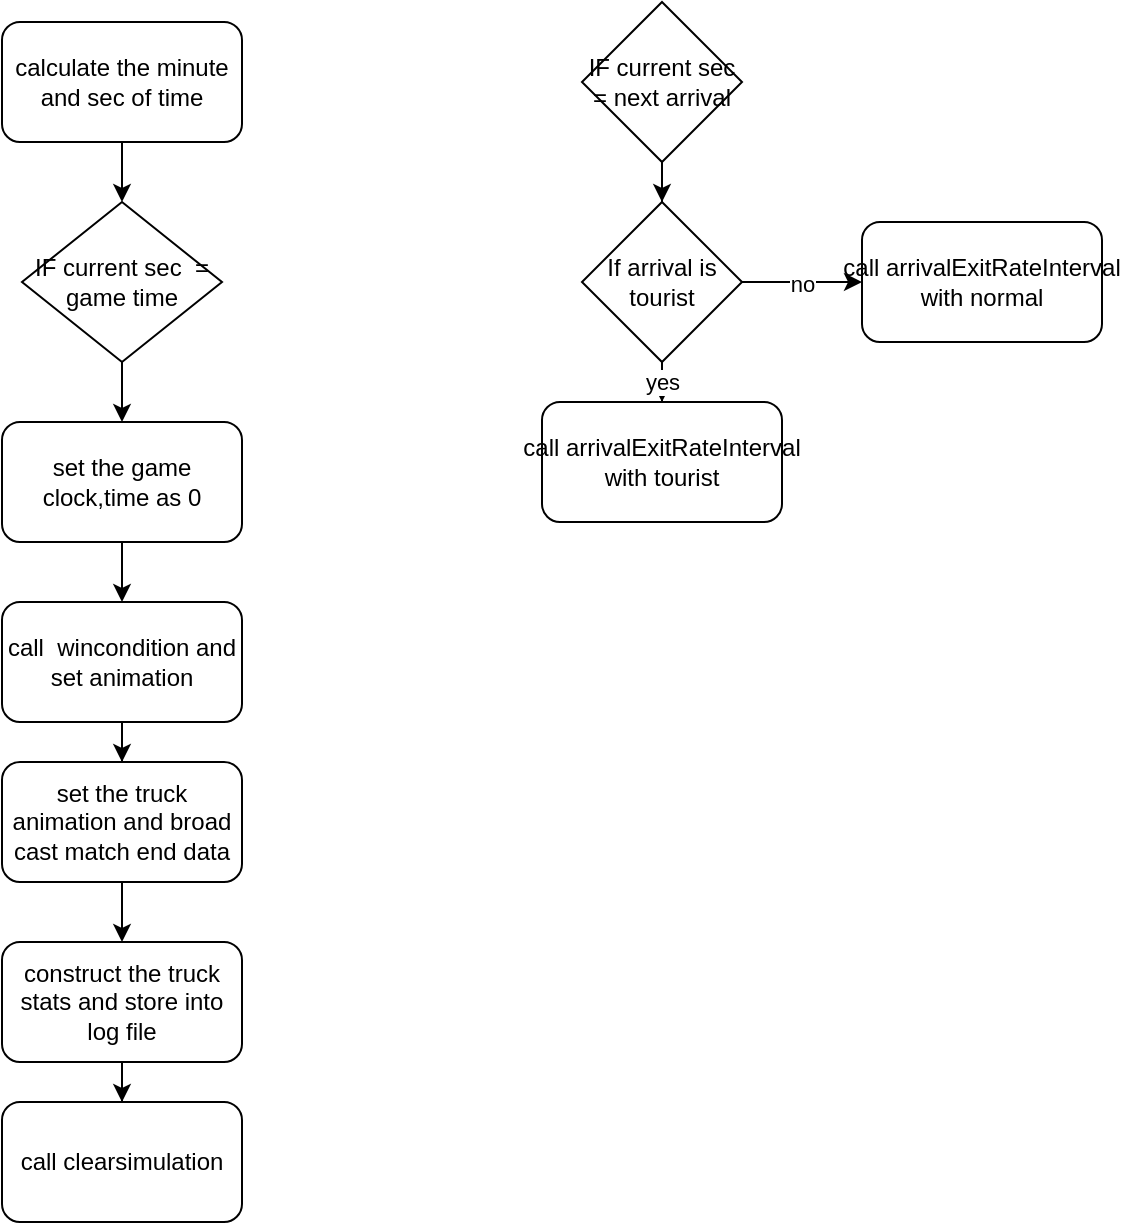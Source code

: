 <mxfile version="17.4.0" type="github">
  <diagram id="rns7L9qJ6MOlvCS0Iuxq" name="Page-1">
    <mxGraphModel dx="1038" dy="579" grid="1" gridSize="10" guides="1" tooltips="1" connect="1" arrows="1" fold="1" page="1" pageScale="1" pageWidth="850" pageHeight="1100" math="0" shadow="0">
      <root>
        <mxCell id="0" />
        <mxCell id="1" parent="0" />
        <mxCell id="D14roMK9ox9fEIwNGIsh-4" value="" style="edgeStyle=orthogonalEdgeStyle;rounded=0;orthogonalLoop=1;jettySize=auto;html=1;" edge="1" parent="1" source="D14roMK9ox9fEIwNGIsh-1" target="D14roMK9ox9fEIwNGIsh-2">
          <mxGeometry relative="1" as="geometry" />
        </mxCell>
        <mxCell id="D14roMK9ox9fEIwNGIsh-1" value="calculate the minute and sec of time" style="rounded=1;whiteSpace=wrap;html=1;" vertex="1" parent="1">
          <mxGeometry x="240" y="40" width="120" height="60" as="geometry" />
        </mxCell>
        <mxCell id="D14roMK9ox9fEIwNGIsh-6" value="" style="edgeStyle=orthogonalEdgeStyle;rounded=0;orthogonalLoop=1;jettySize=auto;html=1;" edge="1" parent="1" source="D14roMK9ox9fEIwNGIsh-2" target="D14roMK9ox9fEIwNGIsh-5">
          <mxGeometry relative="1" as="geometry" />
        </mxCell>
        <mxCell id="D14roMK9ox9fEIwNGIsh-2" value="IF current sec&amp;nbsp; = game time" style="rhombus;whiteSpace=wrap;html=1;" vertex="1" parent="1">
          <mxGeometry x="250" y="130" width="100" height="80" as="geometry" />
        </mxCell>
        <mxCell id="D14roMK9ox9fEIwNGIsh-8" value="" style="edgeStyle=orthogonalEdgeStyle;rounded=0;orthogonalLoop=1;jettySize=auto;html=1;" edge="1" parent="1" source="D14roMK9ox9fEIwNGIsh-5" target="D14roMK9ox9fEIwNGIsh-7">
          <mxGeometry relative="1" as="geometry" />
        </mxCell>
        <mxCell id="D14roMK9ox9fEIwNGIsh-5" value="set the game clock,time as 0" style="rounded=1;whiteSpace=wrap;html=1;" vertex="1" parent="1">
          <mxGeometry x="240" y="240" width="120" height="60" as="geometry" />
        </mxCell>
        <mxCell id="D14roMK9ox9fEIwNGIsh-10" value="" style="edgeStyle=orthogonalEdgeStyle;rounded=0;orthogonalLoop=1;jettySize=auto;html=1;" edge="1" parent="1" source="D14roMK9ox9fEIwNGIsh-7" target="D14roMK9ox9fEIwNGIsh-9">
          <mxGeometry relative="1" as="geometry" />
        </mxCell>
        <mxCell id="D14roMK9ox9fEIwNGIsh-7" value="call&amp;nbsp; wincondition and set animation" style="rounded=1;whiteSpace=wrap;html=1;" vertex="1" parent="1">
          <mxGeometry x="240" y="330" width="120" height="60" as="geometry" />
        </mxCell>
        <mxCell id="D14roMK9ox9fEIwNGIsh-12" value="" style="edgeStyle=orthogonalEdgeStyle;rounded=0;orthogonalLoop=1;jettySize=auto;html=1;" edge="1" parent="1" source="D14roMK9ox9fEIwNGIsh-9" target="D14roMK9ox9fEIwNGIsh-11">
          <mxGeometry relative="1" as="geometry" />
        </mxCell>
        <mxCell id="D14roMK9ox9fEIwNGIsh-9" value="set the truck animation and broad cast match end data" style="whiteSpace=wrap;html=1;rounded=1;" vertex="1" parent="1">
          <mxGeometry x="240" y="410" width="120" height="60" as="geometry" />
        </mxCell>
        <mxCell id="D14roMK9ox9fEIwNGIsh-14" value="" style="edgeStyle=orthogonalEdgeStyle;rounded=0;orthogonalLoop=1;jettySize=auto;html=1;" edge="1" parent="1" source="D14roMK9ox9fEIwNGIsh-11" target="D14roMK9ox9fEIwNGIsh-13">
          <mxGeometry relative="1" as="geometry" />
        </mxCell>
        <mxCell id="D14roMK9ox9fEIwNGIsh-11" value="construct the truck stats and store into log file" style="whiteSpace=wrap;html=1;rounded=1;" vertex="1" parent="1">
          <mxGeometry x="240" y="500" width="120" height="60" as="geometry" />
        </mxCell>
        <mxCell id="D14roMK9ox9fEIwNGIsh-13" value="call clearsimulation" style="whiteSpace=wrap;html=1;rounded=1;" vertex="1" parent="1">
          <mxGeometry x="240" y="580" width="120" height="60" as="geometry" />
        </mxCell>
        <mxCell id="D14roMK9ox9fEIwNGIsh-15" value="call&amp;nbsp;arrivalExitRateInterval with tourist" style="rounded=1;whiteSpace=wrap;html=1;" vertex="1" parent="1">
          <mxGeometry x="510" y="230" width="120" height="60" as="geometry" />
        </mxCell>
        <mxCell id="D14roMK9ox9fEIwNGIsh-20" value="" style="edgeStyle=orthogonalEdgeStyle;rounded=0;orthogonalLoop=1;jettySize=auto;html=1;" edge="1" parent="1" source="D14roMK9ox9fEIwNGIsh-16" target="D14roMK9ox9fEIwNGIsh-19">
          <mxGeometry relative="1" as="geometry" />
        </mxCell>
        <mxCell id="D14roMK9ox9fEIwNGIsh-16" value="IF current sec = next arrival" style="rhombus;whiteSpace=wrap;html=1;" vertex="1" parent="1">
          <mxGeometry x="530" y="30" width="80" height="80" as="geometry" />
        </mxCell>
        <mxCell id="D14roMK9ox9fEIwNGIsh-21" value="yes" style="edgeStyle=orthogonalEdgeStyle;rounded=0;orthogonalLoop=1;jettySize=auto;html=1;" edge="1" parent="1" source="D14roMK9ox9fEIwNGIsh-19" target="D14roMK9ox9fEIwNGIsh-15">
          <mxGeometry relative="1" as="geometry" />
        </mxCell>
        <mxCell id="D14roMK9ox9fEIwNGIsh-23" value="no" style="edgeStyle=orthogonalEdgeStyle;rounded=0;orthogonalLoop=1;jettySize=auto;html=1;" edge="1" parent="1" source="D14roMK9ox9fEIwNGIsh-19">
          <mxGeometry relative="1" as="geometry">
            <mxPoint x="670" y="170" as="targetPoint" />
          </mxGeometry>
        </mxCell>
        <mxCell id="D14roMK9ox9fEIwNGIsh-19" value="If arrival is tourist" style="rhombus;whiteSpace=wrap;html=1;" vertex="1" parent="1">
          <mxGeometry x="530" y="130" width="80" height="80" as="geometry" />
        </mxCell>
        <mxCell id="D14roMK9ox9fEIwNGIsh-24" value="call&amp;nbsp;arrivalExitRateInterval with normal" style="rounded=1;whiteSpace=wrap;html=1;" vertex="1" parent="1">
          <mxGeometry x="670" y="140" width="120" height="60" as="geometry" />
        </mxCell>
      </root>
    </mxGraphModel>
  </diagram>
</mxfile>

